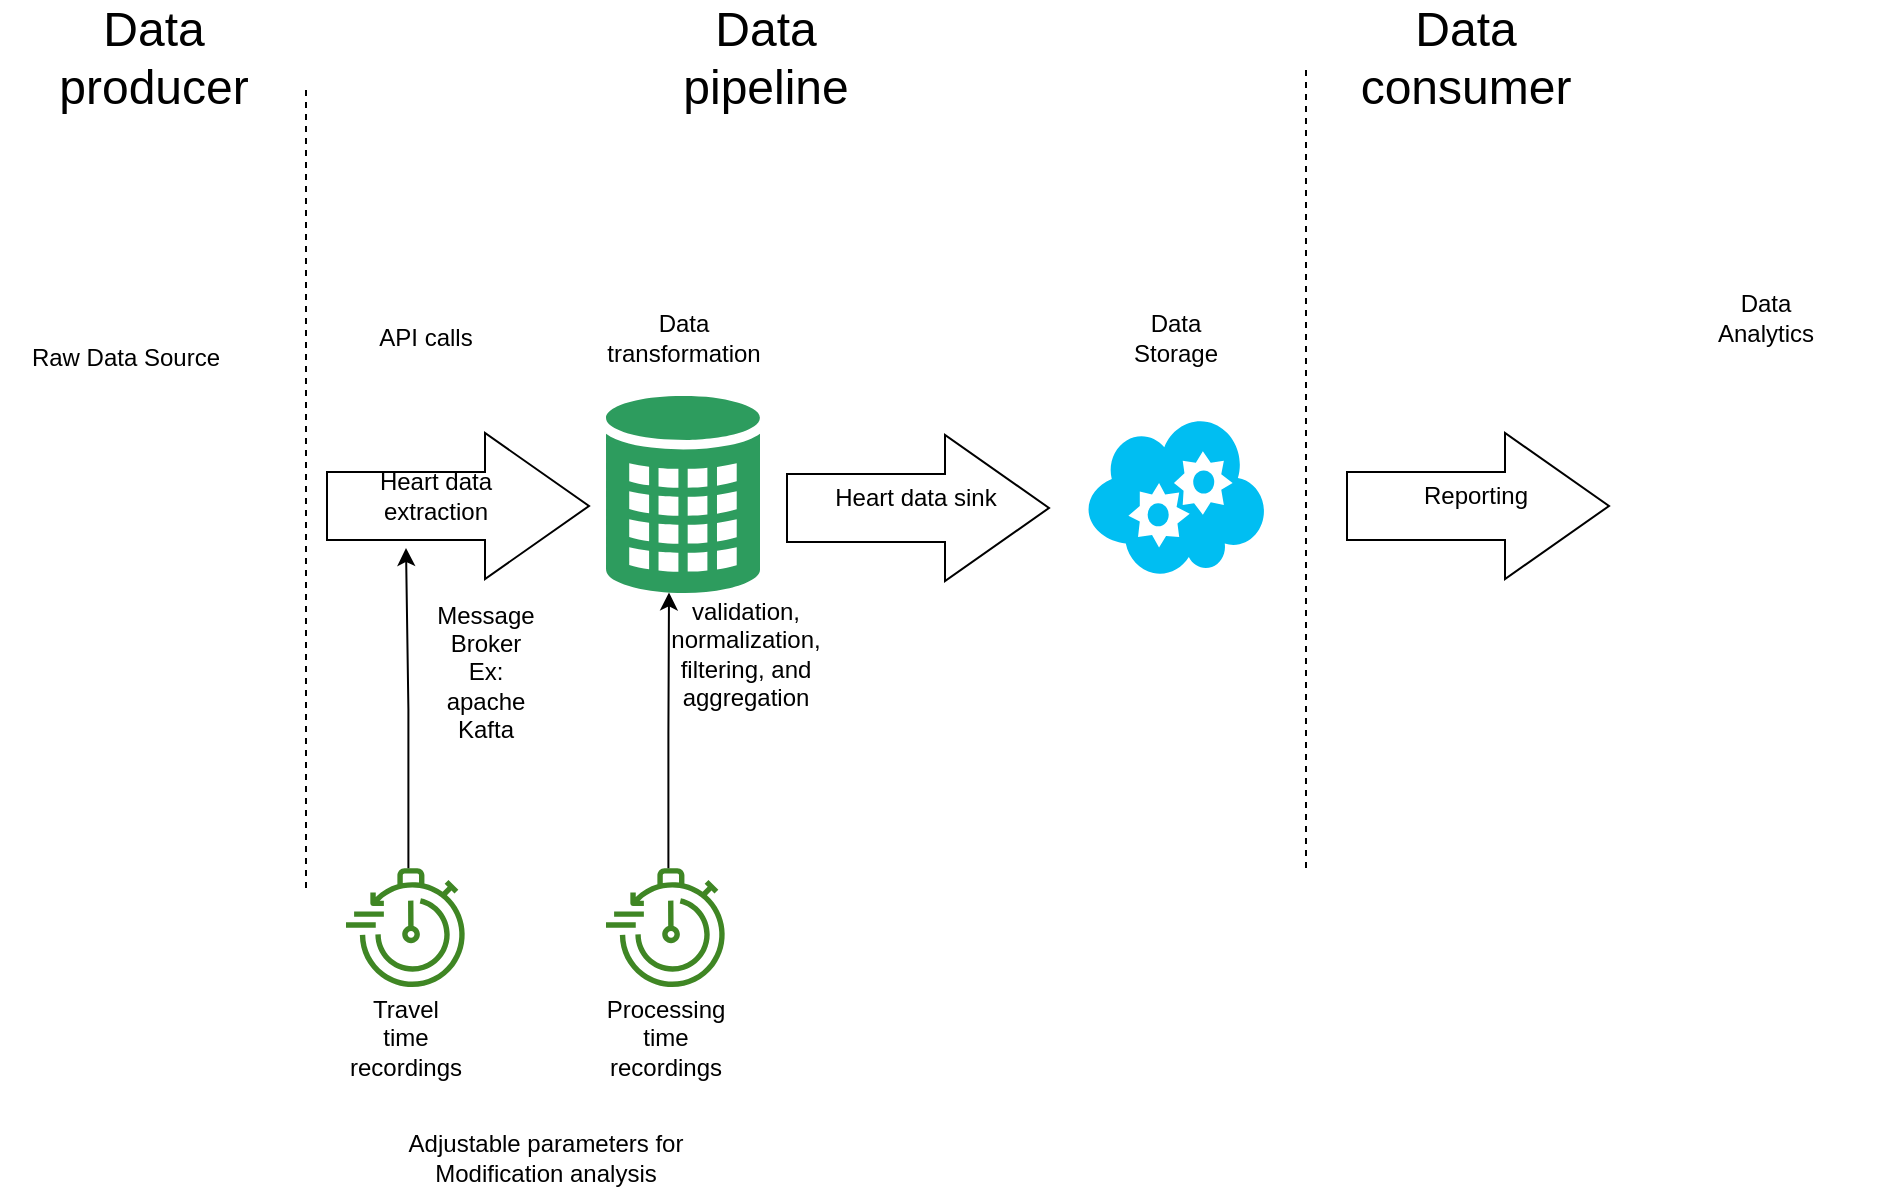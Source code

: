 <mxfile version="21.3.8">
  <diagram name="Página-1" id="xNhPNnMRd9htXLf8wS57">
    <mxGraphModel dx="1877" dy="558" grid="1" gridSize="10" guides="1" tooltips="1" connect="1" arrows="1" fold="1" page="1" pageScale="1" pageWidth="827" pageHeight="1169" math="0" shadow="0">
      <root>
        <mxCell id="0" />
        <mxCell id="1" parent="0" />
        <mxCell id="IrRJ5_O-pY0Ifu8mV4sr-7" value="" style="group" parent="1" vertex="1" connectable="0">
          <mxGeometry y="200" width="128" height="168" as="geometry" />
        </mxCell>
        <mxCell id="IrRJ5_O-pY0Ifu8mV4sr-3" value="" style="shape=image;html=1;verticalAlign=top;verticalLabelPosition=bottom;labelBackgroundColor=#ffffff;imageAspect=0;aspect=fixed;image=https://cdn3.iconfinder.com/data/icons/clinical-3/96/medic-128.png" parent="IrRJ5_O-pY0Ifu8mV4sr-7" vertex="1">
          <mxGeometry y="40" width="100" height="100" as="geometry" />
        </mxCell>
        <mxCell id="IrRJ5_O-pY0Ifu8mV4sr-4" value="Raw Data Source" style="text;html=1;strokeColor=none;fillColor=none;align=center;verticalAlign=middle;whiteSpace=wrap;rounded=0;" parent="IrRJ5_O-pY0Ifu8mV4sr-7" vertex="1">
          <mxGeometry x="-13" width="126" height="30" as="geometry" />
        </mxCell>
        <mxCell id="IrRJ5_O-pY0Ifu8mV4sr-11" value="Message Broker&lt;br&gt;Ex: apache Kafta" style="text;html=1;strokeColor=none;fillColor=none;align=center;verticalAlign=middle;whiteSpace=wrap;rounded=0;" parent="1" vertex="1">
          <mxGeometry x="200" y="324" width="60" height="96" as="geometry" />
        </mxCell>
        <mxCell id="IrRJ5_O-pY0Ifu8mV4sr-16" value="" style="group" parent="1" vertex="1" connectable="0">
          <mxGeometry x="150" y="269" width="132" height="30" as="geometry" />
        </mxCell>
        <mxCell id="IrRJ5_O-pY0Ifu8mV4sr-8" value="" style="shape=flexArrow;endArrow=classic;html=1;rounded=0;endWidth=38;endSize=17;width=34;" parent="IrRJ5_O-pY0Ifu8mV4sr-16" edge="1">
          <mxGeometry width="50" height="50" relative="1" as="geometry">
            <mxPoint y="20" as="sourcePoint" />
            <mxPoint x="132" y="20" as="targetPoint" />
          </mxGeometry>
        </mxCell>
        <mxCell id="IrRJ5_O-pY0Ifu8mV4sr-9" value="Heart data extraction" style="text;html=1;strokeColor=none;fillColor=none;align=center;verticalAlign=middle;whiteSpace=wrap;rounded=0;" parent="IrRJ5_O-pY0Ifu8mV4sr-16" vertex="1">
          <mxGeometry width="110" height="30" as="geometry" />
        </mxCell>
        <mxCell id="IrRJ5_O-pY0Ifu8mV4sr-12" style="edgeStyle=orthogonalEdgeStyle;rounded=0;orthogonalLoop=1;jettySize=auto;html=1;exitX=0.5;exitY=1;exitDx=0;exitDy=0;" parent="IrRJ5_O-pY0Ifu8mV4sr-16" source="IrRJ5_O-pY0Ifu8mV4sr-9" target="IrRJ5_O-pY0Ifu8mV4sr-9" edge="1">
          <mxGeometry relative="1" as="geometry" />
        </mxCell>
        <mxCell id="IrRJ5_O-pY0Ifu8mV4sr-18" value="API calls" style="text;html=1;strokeColor=none;fillColor=none;align=center;verticalAlign=middle;whiteSpace=wrap;rounded=0;" parent="1" vertex="1">
          <mxGeometry x="170" y="190" width="60" height="30" as="geometry" />
        </mxCell>
        <mxCell id="IrRJ5_O-pY0Ifu8mV4sr-20" value="" style="group" parent="1" vertex="1" connectable="0">
          <mxGeometry x="290" y="190" width="77" height="144" as="geometry" />
        </mxCell>
        <mxCell id="IrRJ5_O-pY0Ifu8mV4sr-10" value="" style="sketch=0;html=1;aspect=fixed;strokeColor=none;shadow=0;align=center;fillColor=#2D9C5E;verticalAlign=top;labelPosition=center;verticalLabelPosition=bottom;shape=mxgraph.gcp2.external_data_center" parent="IrRJ5_O-pY0Ifu8mV4sr-20" vertex="1">
          <mxGeometry y="44" width="77" height="100" as="geometry" />
        </mxCell>
        <mxCell id="IrRJ5_O-pY0Ifu8mV4sr-19" value="Data transformation" style="text;html=1;strokeColor=none;fillColor=none;align=center;verticalAlign=middle;whiteSpace=wrap;rounded=0;" parent="IrRJ5_O-pY0Ifu8mV4sr-20" vertex="1">
          <mxGeometry x="8.5" width="60" height="30" as="geometry" />
        </mxCell>
        <mxCell id="IrRJ5_O-pY0Ifu8mV4sr-21" value="validation, normalization, filtering, and aggregation" style="text;html=1;strokeColor=none;fillColor=none;align=center;verticalAlign=middle;whiteSpace=wrap;rounded=0;" parent="1" vertex="1">
          <mxGeometry x="330" y="348" width="60" height="30" as="geometry" />
        </mxCell>
        <mxCell id="IrRJ5_O-pY0Ifu8mV4sr-22" value="" style="endArrow=none;dashed=1;html=1;rounded=0;" parent="1" edge="1">
          <mxGeometry width="50" height="50" relative="1" as="geometry">
            <mxPoint x="140" y="480" as="sourcePoint" />
            <mxPoint x="140" y="80" as="targetPoint" />
          </mxGeometry>
        </mxCell>
        <mxCell id="IrRJ5_O-pY0Ifu8mV4sr-24" value="&lt;font style=&quot;font-size: 24px;&quot;&gt;Data producer&lt;/font&gt;" style="text;html=1;strokeColor=none;fillColor=none;align=center;verticalAlign=middle;whiteSpace=wrap;rounded=0;" parent="1" vertex="1">
          <mxGeometry x="24" y="50" width="80" height="30" as="geometry" />
        </mxCell>
        <mxCell id="IrRJ5_O-pY0Ifu8mV4sr-25" value="" style="endArrow=none;dashed=1;html=1;rounded=0;" parent="1" edge="1">
          <mxGeometry width="50" height="50" relative="1" as="geometry">
            <mxPoint x="640" y="470" as="sourcePoint" />
            <mxPoint x="640" y="70" as="targetPoint" />
          </mxGeometry>
        </mxCell>
        <mxCell id="IrRJ5_O-pY0Ifu8mV4sr-26" value="&lt;font style=&quot;font-size: 24px;&quot;&gt;Data pipeline&lt;/font&gt;" style="text;html=1;strokeColor=none;fillColor=none;align=center;verticalAlign=middle;whiteSpace=wrap;rounded=0;" parent="1" vertex="1">
          <mxGeometry x="330" y="50" width="80" height="30" as="geometry" />
        </mxCell>
        <mxCell id="IrRJ5_O-pY0Ifu8mV4sr-27" value="&lt;font style=&quot;font-size: 24px;&quot;&gt;Data consumer&lt;/font&gt;" style="text;html=1;strokeColor=none;fillColor=none;align=center;verticalAlign=middle;whiteSpace=wrap;rounded=0;" parent="1" vertex="1">
          <mxGeometry x="680" y="50" width="80" height="30" as="geometry" />
        </mxCell>
        <mxCell id="IrRJ5_O-pY0Ifu8mV4sr-29" value="" style="group" parent="1" vertex="1" connectable="0">
          <mxGeometry x="380" y="270" width="132" height="30" as="geometry" />
        </mxCell>
        <mxCell id="IrRJ5_O-pY0Ifu8mV4sr-30" value="" style="shape=flexArrow;endArrow=classic;html=1;rounded=0;endWidth=38;endSize=17;width=34;" parent="IrRJ5_O-pY0Ifu8mV4sr-29" edge="1">
          <mxGeometry width="50" height="50" relative="1" as="geometry">
            <mxPoint y="20" as="sourcePoint" />
            <mxPoint x="132" y="20" as="targetPoint" />
          </mxGeometry>
        </mxCell>
        <mxCell id="IrRJ5_O-pY0Ifu8mV4sr-31" value="Heart data sink" style="text;html=1;strokeColor=none;fillColor=none;align=center;verticalAlign=middle;whiteSpace=wrap;rounded=0;" parent="IrRJ5_O-pY0Ifu8mV4sr-29" vertex="1">
          <mxGeometry x="10" width="110" height="30" as="geometry" />
        </mxCell>
        <mxCell id="IrRJ5_O-pY0Ifu8mV4sr-32" style="edgeStyle=orthogonalEdgeStyle;rounded=0;orthogonalLoop=1;jettySize=auto;html=1;exitX=0.5;exitY=1;exitDx=0;exitDy=0;" parent="IrRJ5_O-pY0Ifu8mV4sr-29" source="IrRJ5_O-pY0Ifu8mV4sr-31" target="IrRJ5_O-pY0Ifu8mV4sr-31" edge="1">
          <mxGeometry relative="1" as="geometry" />
        </mxCell>
        <mxCell id="IrRJ5_O-pY0Ifu8mV4sr-34" value="" style="verticalLabelPosition=bottom;html=1;verticalAlign=top;align=center;strokeColor=none;fillColor=#00BEF2;shape=mxgraph.azure.cloud_service;" parent="1" vertex="1">
          <mxGeometry x="530" y="244" width="90" height="80" as="geometry" />
        </mxCell>
        <mxCell id="IrRJ5_O-pY0Ifu8mV4sr-35" value="Data Storage" style="text;html=1;strokeColor=none;fillColor=none;align=center;verticalAlign=middle;whiteSpace=wrap;rounded=0;" parent="1" vertex="1">
          <mxGeometry x="545" y="190" width="60" height="30" as="geometry" />
        </mxCell>
        <mxCell id="IrRJ5_O-pY0Ifu8mV4sr-41" style="edgeStyle=orthogonalEdgeStyle;rounded=0;orthogonalLoop=1;jettySize=auto;html=1;exitX=0.5;exitY=1;exitDx=0;exitDy=0;" parent="1" edge="1">
          <mxGeometry relative="1" as="geometry">
            <mxPoint x="455" y="310" as="sourcePoint" />
            <mxPoint x="455" y="310" as="targetPoint" />
          </mxGeometry>
        </mxCell>
        <mxCell id="IrRJ5_O-pY0Ifu8mV4sr-42" value="" style="group" parent="1" vertex="1" connectable="0">
          <mxGeometry x="660" y="269" width="132" height="30" as="geometry" />
        </mxCell>
        <mxCell id="IrRJ5_O-pY0Ifu8mV4sr-43" value="" style="shape=flexArrow;endArrow=classic;html=1;rounded=0;endWidth=38;endSize=17;width=34;" parent="IrRJ5_O-pY0Ifu8mV4sr-42" edge="1">
          <mxGeometry width="50" height="50" relative="1" as="geometry">
            <mxPoint y="20" as="sourcePoint" />
            <mxPoint x="132" y="20" as="targetPoint" />
          </mxGeometry>
        </mxCell>
        <mxCell id="IrRJ5_O-pY0Ifu8mV4sr-44" value="Reporting" style="text;html=1;strokeColor=none;fillColor=none;align=center;verticalAlign=middle;whiteSpace=wrap;rounded=0;" parent="IrRJ5_O-pY0Ifu8mV4sr-42" vertex="1">
          <mxGeometry x="10" width="110" height="30" as="geometry" />
        </mxCell>
        <mxCell id="IrRJ5_O-pY0Ifu8mV4sr-45" style="edgeStyle=orthogonalEdgeStyle;rounded=0;orthogonalLoop=1;jettySize=auto;html=1;exitX=0.5;exitY=1;exitDx=0;exitDy=0;" parent="IrRJ5_O-pY0Ifu8mV4sr-42" source="IrRJ5_O-pY0Ifu8mV4sr-44" target="IrRJ5_O-pY0Ifu8mV4sr-44" edge="1">
          <mxGeometry relative="1" as="geometry" />
        </mxCell>
        <mxCell id="IrRJ5_O-pY0Ifu8mV4sr-49" value="" style="group" parent="1" vertex="1" connectable="0">
          <mxGeometry x="160" y="470" width="62.4" height="100" as="geometry" />
        </mxCell>
        <mxCell id="IrRJ5_O-pY0Ifu8mV4sr-46" value="Travel time recordings" style="text;html=1;strokeColor=none;fillColor=none;align=center;verticalAlign=middle;whiteSpace=wrap;rounded=0;" parent="IrRJ5_O-pY0Ifu8mV4sr-49" vertex="1">
          <mxGeometry y="70" width="60" height="30" as="geometry" />
        </mxCell>
        <mxCell id="IrRJ5_O-pY0Ifu8mV4sr-48" value="" style="sketch=0;outlineConnect=0;fontColor=#232F3E;gradientColor=none;fillColor=#3F8624;strokeColor=none;dashed=0;verticalLabelPosition=bottom;verticalAlign=top;align=center;html=1;fontSize=12;fontStyle=0;aspect=fixed;pointerEvents=1;shape=mxgraph.aws4.backup_recovery_time_objective;" parent="IrRJ5_O-pY0Ifu8mV4sr-49" vertex="1">
          <mxGeometry width="62.4" height="60" as="geometry" />
        </mxCell>
        <mxCell id="IrRJ5_O-pY0Ifu8mV4sr-50" value="" style="edgeStyle=orthogonalEdgeStyle;rounded=0;orthogonalLoop=1;jettySize=auto;html=1;" parent="1" source="IrRJ5_O-pY0Ifu8mV4sr-48" edge="1">
          <mxGeometry relative="1" as="geometry">
            <mxPoint x="190" y="310" as="targetPoint" />
          </mxGeometry>
        </mxCell>
        <mxCell id="IrRJ5_O-pY0Ifu8mV4sr-52" value="" style="group" parent="1" vertex="1" connectable="0">
          <mxGeometry x="290" y="470" width="62.4" height="100" as="geometry" />
        </mxCell>
        <mxCell id="IrRJ5_O-pY0Ifu8mV4sr-53" value="Processing time recordings" style="text;html=1;strokeColor=none;fillColor=none;align=center;verticalAlign=middle;whiteSpace=wrap;rounded=0;" parent="IrRJ5_O-pY0Ifu8mV4sr-52" vertex="1">
          <mxGeometry y="70" width="60" height="30" as="geometry" />
        </mxCell>
        <mxCell id="IrRJ5_O-pY0Ifu8mV4sr-54" value="" style="sketch=0;outlineConnect=0;fontColor=#232F3E;gradientColor=none;fillColor=#3F8624;strokeColor=none;dashed=0;verticalLabelPosition=bottom;verticalAlign=top;align=center;html=1;fontSize=12;fontStyle=0;aspect=fixed;pointerEvents=1;shape=mxgraph.aws4.backup_recovery_time_objective;" parent="IrRJ5_O-pY0Ifu8mV4sr-52" vertex="1">
          <mxGeometry width="62.4" height="60" as="geometry" />
        </mxCell>
        <mxCell id="IrRJ5_O-pY0Ifu8mV4sr-55" value="" style="edgeStyle=orthogonalEdgeStyle;rounded=0;orthogonalLoop=1;jettySize=auto;html=1;entryX=0.409;entryY=0.982;entryDx=0;entryDy=0;entryPerimeter=0;" parent="1" source="IrRJ5_O-pY0Ifu8mV4sr-54" target="IrRJ5_O-pY0Ifu8mV4sr-10" edge="1">
          <mxGeometry relative="1" as="geometry" />
        </mxCell>
        <mxCell id="IrRJ5_O-pY0Ifu8mV4sr-56" value="&lt;div&gt;Adjustable parameters for &lt;br&gt;&lt;/div&gt;&lt;div&gt;Modification analysis&lt;/div&gt;" style="text;html=1;strokeColor=none;fillColor=none;align=center;verticalAlign=middle;whiteSpace=wrap;rounded=0;" parent="1" vertex="1">
          <mxGeometry x="160" y="600" width="200" height="30" as="geometry" />
        </mxCell>
        <mxCell id="IrRJ5_O-pY0Ifu8mV4sr-57" value="" style="shape=image;html=1;verticalAlign=top;verticalLabelPosition=bottom;labelBackgroundColor=#ffffff;imageAspect=0;aspect=fixed;image=https://cdn0.iconfinder.com/data/icons/business-startup-10/50/20-128.png" parent="1" vertex="1">
          <mxGeometry x="810" y="220" width="128" height="128" as="geometry" />
        </mxCell>
        <mxCell id="IrRJ5_O-pY0Ifu8mV4sr-58" value="Data Analytics" style="text;html=1;strokeColor=none;fillColor=none;align=center;verticalAlign=middle;whiteSpace=wrap;rounded=0;" parent="1" vertex="1">
          <mxGeometry x="840" y="180" width="60" height="30" as="geometry" />
        </mxCell>
      </root>
    </mxGraphModel>
  </diagram>
</mxfile>
